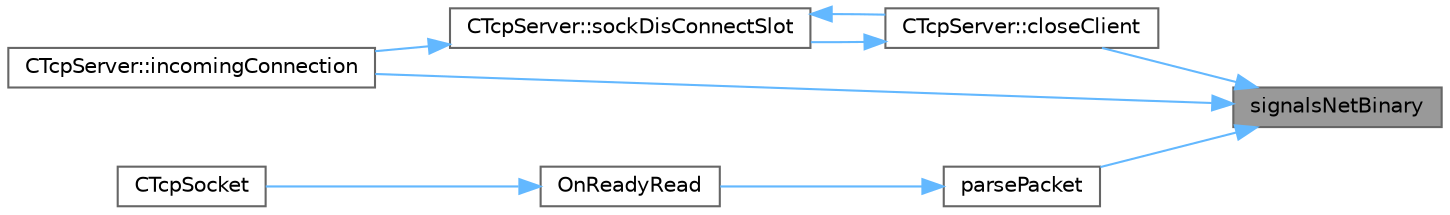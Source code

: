digraph "signalsNetBinary"
{
 // LATEX_PDF_SIZE
  bgcolor="transparent";
  edge [fontname=Helvetica,fontsize=10,labelfontname=Helvetica,labelfontsize=10];
  node [fontname=Helvetica,fontsize=10,shape=box,height=0.2,width=0.4];
  rankdir="RL";
  Node1 [id="Node000001",label="signalsNetBinary",height=0.2,width=0.4,color="gray40", fillcolor="grey60", style="filled", fontcolor="black",tooltip="处理网络二进制消息"];
  Node1 -> Node2 [id="edge1_Node000001_Node000002",dir="back",color="steelblue1",style="solid",tooltip=" "];
  Node2 [id="Node000002",label="CTcpServer::closeClient",height=0.2,width=0.4,color="grey40", fillcolor="white", style="filled",URL="$class_c_tcp_server.html#a79a0060f0b5d36f39a112b90b1cd79f3",tooltip="关闭指定的客户端"];
  Node2 -> Node3 [id="edge2_Node000002_Node000003",dir="back",color="steelblue1",style="solid",tooltip=" "];
  Node3 [id="Node000003",label="CTcpServer::sockDisConnectSlot",height=0.2,width=0.4,color="grey40", fillcolor="white", style="filled",URL="$class_c_tcp_server.html#a912e3c6921d9bb6945c73142926de7d4",tooltip=" "];
  Node3 -> Node2 [id="edge3_Node000003_Node000002",dir="back",color="steelblue1",style="solid",tooltip=" "];
  Node3 -> Node4 [id="edge4_Node000003_Node000004",dir="back",color="steelblue1",style="solid",tooltip=" "];
  Node4 [id="Node000004",label="CTcpServer::incomingConnection",height=0.2,width=0.4,color="grey40", fillcolor="white", style="filled",URL="$class_c_tcp_server.html#ab9ffcc9ec3b3dea9a561f57814f24864",tooltip="覆盖已获取多线程"];
  Node1 -> Node4 [id="edge5_Node000001_Node000004",dir="back",color="steelblue1",style="solid",tooltip=" "];
  Node1 -> Node5 [id="edge6_Node000001_Node000005",dir="back",color="steelblue1",style="solid",tooltip=" "];
  Node5 [id="Node000005",label="parsePacket",height=0.2,width=0.4,color="grey40", fillcolor="white", style="filled",URL="$class_c_tcp_socket.html#ae08a82ce02b357eb5eadb973936a750f",tooltip="解析信息包"];
  Node5 -> Node6 [id="edge7_Node000005_Node000006",dir="back",color="steelblue1",style="solid",tooltip=" "];
  Node6 [id="Node000006",label="OnReadyRead",height=0.2,width=0.4,color="grey40", fillcolor="white", style="filled",URL="$class_c_tcp_socket.html#accc2526f54192a5b1f22d382b674879b",tooltip="处理接收数据"];
  Node6 -> Node7 [id="edge8_Node000006_Node000007",dir="back",color="steelblue1",style="solid",tooltip=" "];
  Node7 [id="Node000007",label="CTcpSocket",height=0.2,width=0.4,color="grey40", fillcolor="white", style="filled",URL="$class_c_tcp_socket.html#a8b430ff04f84435384348676718d1b9d",tooltip=" "];
}
